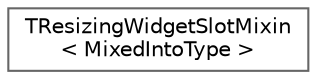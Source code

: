 digraph "Graphical Class Hierarchy"
{
 // INTERACTIVE_SVG=YES
 // LATEX_PDF_SIZE
  bgcolor="transparent";
  edge [fontname=Helvetica,fontsize=10,labelfontname=Helvetica,labelfontsize=10];
  node [fontname=Helvetica,fontsize=10,shape=box,height=0.2,width=0.4];
  rankdir="LR";
  Node0 [id="Node000000",label="TResizingWidgetSlotMixin\l\< MixedIntoType \>",height=0.2,width=0.4,color="grey40", fillcolor="white", style="filled",URL="$da/d83/classTResizingWidgetSlotMixin.html",tooltip="Mixin to add resizing functionality to a base slot."];
}
